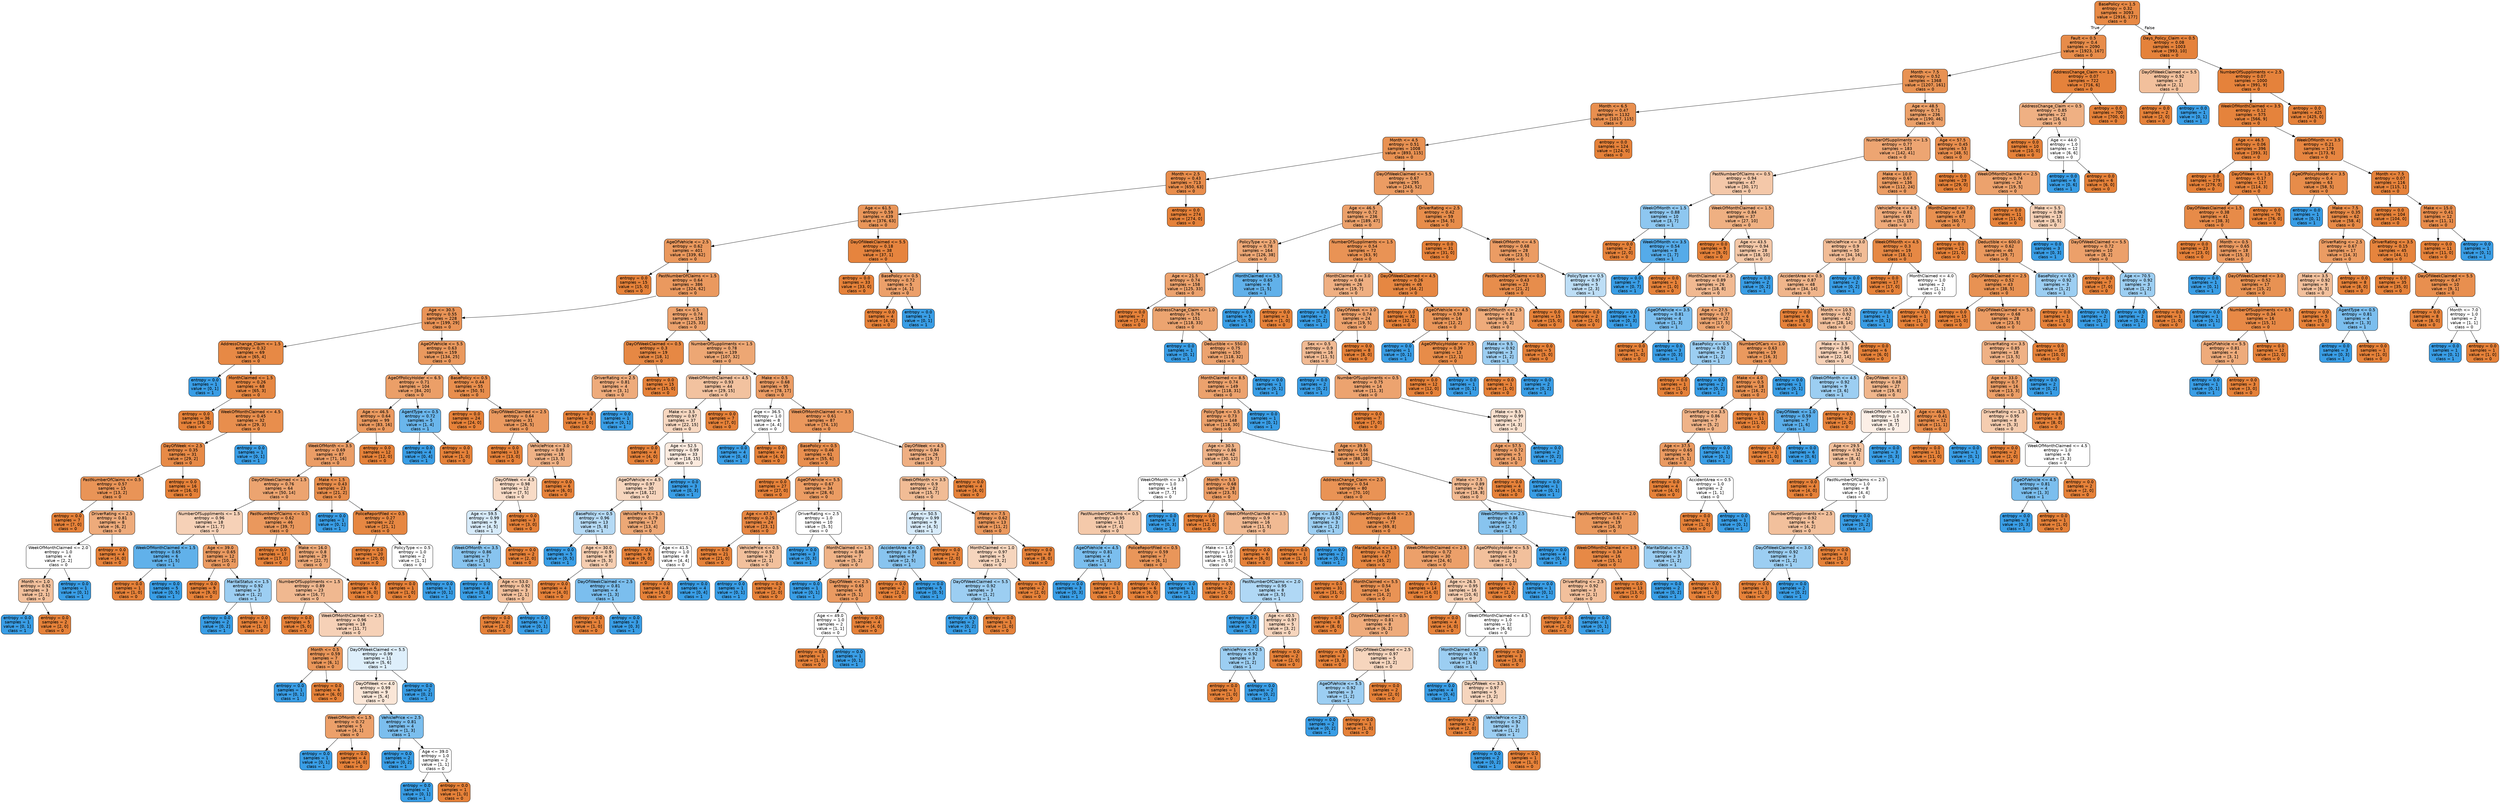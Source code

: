 digraph Tree {
node [shape=box, style="filled, rounded", color="black", fontname=helvetica] ;
edge [fontname=helvetica] ;
0 [label="BasePolicy <= 1.5\nentropy = 0.32\nsamples = 3093\nvalue = [2916, 177]\nclass = 0", fillcolor="#e78945"] ;
1 [label="Fault <= 0.5\nentropy = 0.4\nsamples = 2090\nvalue = [1923, 167]\nclass = 0", fillcolor="#e78c4a"] ;
0 -> 1 [labeldistance=2.5, labelangle=45, headlabel="True"] ;
2 [label="Month <= 7.5\nentropy = 0.52\nsamples = 1368\nvalue = [1207, 161]\nclass = 0", fillcolor="#e89253"] ;
1 -> 2 ;
3 [label="Month <= 6.5\nentropy = 0.47\nsamples = 1132\nvalue = [1017, 115]\nclass = 0", fillcolor="#e88f4f"] ;
2 -> 3 ;
4 [label="Month <= 4.5\nentropy = 0.51\nsamples = 1008\nvalue = [893, 115]\nclass = 0", fillcolor="#e89152"] ;
3 -> 4 ;
5 [label="Month <= 2.5\nentropy = 0.43\nsamples = 713\nvalue = [650, 63]\nclass = 0", fillcolor="#e88d4c"] ;
4 -> 5 ;
6 [label="Age <= 61.5\nentropy = 0.59\nsamples = 439\nvalue = [376, 63]\nclass = 0", fillcolor="#e9965a"] ;
5 -> 6 ;
7 [label="AgeOfVehicle <= 2.5\nentropy = 0.62\nsamples = 401\nvalue = [339, 62]\nclass = 0", fillcolor="#ea985d"] ;
6 -> 7 ;
8 [label="entropy = 0.0\nsamples = 15\nvalue = [15, 0]\nclass = 0", fillcolor="#e58139"] ;
7 -> 8 ;
9 [label="PastNumberOfClaims <= 1.5\nentropy = 0.64\nsamples = 386\nvalue = [324, 62]\nclass = 0", fillcolor="#ea995f"] ;
7 -> 9 ;
10 [label="Age <= 30.5\nentropy = 0.55\nsamples = 228\nvalue = [199, 29]\nclass = 0", fillcolor="#e99356"] ;
9 -> 10 ;
11 [label="AddressChange_Claim <= 1.5\nentropy = 0.32\nsamples = 69\nvalue = [65, 4]\nclass = 0", fillcolor="#e78945"] ;
10 -> 11 ;
12 [label="entropy = 0.0\nsamples = 1\nvalue = [0, 1]\nclass = 1", fillcolor="#399de5"] ;
11 -> 12 ;
13 [label="MonthClaimed <= 1.5\nentropy = 0.26\nsamples = 68\nvalue = [65, 3]\nclass = 0", fillcolor="#e68742"] ;
11 -> 13 ;
14 [label="entropy = 0.0\nsamples = 36\nvalue = [36, 0]\nclass = 0", fillcolor="#e58139"] ;
13 -> 14 ;
15 [label="WeekOfMonthClaimed <= 4.5\nentropy = 0.45\nsamples = 32\nvalue = [29, 3]\nclass = 0", fillcolor="#e88e4d"] ;
13 -> 15 ;
16 [label="DayOfWeek <= 2.5\nentropy = 0.35\nsamples = 31\nvalue = [29, 2]\nclass = 0", fillcolor="#e78a47"] ;
15 -> 16 ;
17 [label="PastNumberOfClaims <= 0.5\nentropy = 0.57\nsamples = 15\nvalue = [13, 2]\nclass = 0", fillcolor="#e99457"] ;
16 -> 17 ;
18 [label="entropy = 0.0\nsamples = 7\nvalue = [7, 0]\nclass = 0", fillcolor="#e58139"] ;
17 -> 18 ;
19 [label="DriverRating <= 2.5\nentropy = 0.81\nsamples = 8\nvalue = [6, 2]\nclass = 0", fillcolor="#eeab7b"] ;
17 -> 19 ;
20 [label="WeekOfMonthClaimed <= 2.0\nentropy = 1.0\nsamples = 4\nvalue = [2, 2]\nclass = 0", fillcolor="#ffffff"] ;
19 -> 20 ;
21 [label="Month <= 1.0\nentropy = 0.92\nsamples = 3\nvalue = [2, 1]\nclass = 0", fillcolor="#f2c09c"] ;
20 -> 21 ;
22 [label="entropy = 0.0\nsamples = 1\nvalue = [0, 1]\nclass = 1", fillcolor="#399de5"] ;
21 -> 22 ;
23 [label="entropy = 0.0\nsamples = 2\nvalue = [2, 0]\nclass = 0", fillcolor="#e58139"] ;
21 -> 23 ;
24 [label="entropy = 0.0\nsamples = 1\nvalue = [0, 1]\nclass = 1", fillcolor="#399de5"] ;
20 -> 24 ;
25 [label="entropy = 0.0\nsamples = 4\nvalue = [4, 0]\nclass = 0", fillcolor="#e58139"] ;
19 -> 25 ;
26 [label="entropy = 0.0\nsamples = 16\nvalue = [16, 0]\nclass = 0", fillcolor="#e58139"] ;
16 -> 26 ;
27 [label="entropy = 0.0\nsamples = 1\nvalue = [0, 1]\nclass = 1", fillcolor="#399de5"] ;
15 -> 27 ;
28 [label="AgeOfVehicle <= 5.5\nentropy = 0.63\nsamples = 159\nvalue = [134, 25]\nclass = 0", fillcolor="#ea995e"] ;
10 -> 28 ;
29 [label="AgeOfPolicyHolder <= 6.5\nentropy = 0.71\nsamples = 104\nvalue = [84, 20]\nclass = 0", fillcolor="#eb9f68"] ;
28 -> 29 ;
30 [label="Age <= 46.5\nentropy = 0.64\nsamples = 99\nvalue = [83, 16]\nclass = 0", fillcolor="#ea995f"] ;
29 -> 30 ;
31 [label="WeekOfMonth <= 3.5\nentropy = 0.69\nsamples = 87\nvalue = [71, 16]\nclass = 0", fillcolor="#eb9d66"] ;
30 -> 31 ;
32 [label="DayOfWeekClaimed <= 1.5\nentropy = 0.76\nsamples = 64\nvalue = [50, 14]\nclass = 0", fillcolor="#eca470"] ;
31 -> 32 ;
33 [label="NumberOfSuppliments <= 1.5\nentropy = 0.96\nsamples = 18\nvalue = [11, 7]\nclass = 0", fillcolor="#f6d1b7"] ;
32 -> 33 ;
34 [label="WeekOfMonthClaimed <= 1.5\nentropy = 0.65\nsamples = 6\nvalue = [1, 5]\nclass = 1", fillcolor="#61b1ea"] ;
33 -> 34 ;
35 [label="entropy = 0.0\nsamples = 1\nvalue = [1, 0]\nclass = 0", fillcolor="#e58139"] ;
34 -> 35 ;
36 [label="entropy = 0.0\nsamples = 5\nvalue = [0, 5]\nclass = 1", fillcolor="#399de5"] ;
34 -> 36 ;
37 [label="Age <= 39.0\nentropy = 0.65\nsamples = 12\nvalue = [10, 2]\nclass = 0", fillcolor="#ea9a61"] ;
33 -> 37 ;
38 [label="entropy = 0.0\nsamples = 9\nvalue = [9, 0]\nclass = 0", fillcolor="#e58139"] ;
37 -> 38 ;
39 [label="MaritalStatus <= 1.5\nentropy = 0.92\nsamples = 3\nvalue = [1, 2]\nclass = 1", fillcolor="#9ccef2"] ;
37 -> 39 ;
40 [label="entropy = 0.0\nsamples = 2\nvalue = [0, 2]\nclass = 1", fillcolor="#399de5"] ;
39 -> 40 ;
41 [label="entropy = 0.0\nsamples = 1\nvalue = [1, 0]\nclass = 0", fillcolor="#e58139"] ;
39 -> 41 ;
42 [label="PastNumberOfClaims <= 0.5\nentropy = 0.62\nsamples = 46\nvalue = [39, 7]\nclass = 0", fillcolor="#ea985d"] ;
32 -> 42 ;
43 [label="entropy = 0.0\nsamples = 17\nvalue = [17, 0]\nclass = 0", fillcolor="#e58139"] ;
42 -> 43 ;
44 [label="Make <= 16.0\nentropy = 0.8\nsamples = 29\nvalue = [22, 7]\nclass = 0", fillcolor="#eda978"] ;
42 -> 44 ;
45 [label="NumberOfSuppliments <= 1.5\nentropy = 0.89\nsamples = 23\nvalue = [16, 7]\nclass = 0", fillcolor="#f0b890"] ;
44 -> 45 ;
46 [label="entropy = 0.0\nsamples = 5\nvalue = [5, 0]\nclass = 0", fillcolor="#e58139"] ;
45 -> 46 ;
47 [label="WeekOfMonthClaimed <= 2.5\nentropy = 0.96\nsamples = 18\nvalue = [11, 7]\nclass = 0", fillcolor="#f6d1b7"] ;
45 -> 47 ;
48 [label="Month <= 0.5\nentropy = 0.59\nsamples = 7\nvalue = [6, 1]\nclass = 0", fillcolor="#e9965a"] ;
47 -> 48 ;
49 [label="entropy = 0.0\nsamples = 1\nvalue = [0, 1]\nclass = 1", fillcolor="#399de5"] ;
48 -> 49 ;
50 [label="entropy = 0.0\nsamples = 6\nvalue = [6, 0]\nclass = 0", fillcolor="#e58139"] ;
48 -> 50 ;
51 [label="DayOfWeekClaimed <= 5.5\nentropy = 0.99\nsamples = 11\nvalue = [5, 6]\nclass = 1", fillcolor="#deeffb"] ;
47 -> 51 ;
52 [label="DayOfWeek <= 4.0\nentropy = 0.99\nsamples = 9\nvalue = [5, 4]\nclass = 0", fillcolor="#fae6d7"] ;
51 -> 52 ;
53 [label="WeekOfMonth <= 1.5\nentropy = 0.72\nsamples = 5\nvalue = [4, 1]\nclass = 0", fillcolor="#eca06a"] ;
52 -> 53 ;
54 [label="entropy = 0.0\nsamples = 1\nvalue = [0, 1]\nclass = 1", fillcolor="#399de5"] ;
53 -> 54 ;
55 [label="entropy = 0.0\nsamples = 4\nvalue = [4, 0]\nclass = 0", fillcolor="#e58139"] ;
53 -> 55 ;
56 [label="VehiclePrice <= 2.5\nentropy = 0.81\nsamples = 4\nvalue = [1, 3]\nclass = 1", fillcolor="#7bbeee"] ;
52 -> 56 ;
57 [label="entropy = 0.0\nsamples = 2\nvalue = [0, 2]\nclass = 1", fillcolor="#399de5"] ;
56 -> 57 ;
58 [label="Age <= 39.0\nentropy = 1.0\nsamples = 2\nvalue = [1, 1]\nclass = 0", fillcolor="#ffffff"] ;
56 -> 58 ;
59 [label="entropy = 0.0\nsamples = 1\nvalue = [0, 1]\nclass = 1", fillcolor="#399de5"] ;
58 -> 59 ;
60 [label="entropy = 0.0\nsamples = 1\nvalue = [1, 0]\nclass = 0", fillcolor="#e58139"] ;
58 -> 60 ;
61 [label="entropy = 0.0\nsamples = 2\nvalue = [0, 2]\nclass = 1", fillcolor="#399de5"] ;
51 -> 61 ;
62 [label="entropy = 0.0\nsamples = 6\nvalue = [6, 0]\nclass = 0", fillcolor="#e58139"] ;
44 -> 62 ;
63 [label="Make <= 1.5\nentropy = 0.43\nsamples = 23\nvalue = [21, 2]\nclass = 0", fillcolor="#e78d4c"] ;
31 -> 63 ;
64 [label="entropy = 0.0\nsamples = 1\nvalue = [0, 1]\nclass = 1", fillcolor="#399de5"] ;
63 -> 64 ;
65 [label="PoliceReportFiled <= 0.5\nentropy = 0.27\nsamples = 22\nvalue = [21, 1]\nclass = 0", fillcolor="#e68742"] ;
63 -> 65 ;
66 [label="entropy = 0.0\nsamples = 20\nvalue = [20, 0]\nclass = 0", fillcolor="#e58139"] ;
65 -> 66 ;
67 [label="PolicyType <= 0.5\nentropy = 1.0\nsamples = 2\nvalue = [1, 1]\nclass = 0", fillcolor="#ffffff"] ;
65 -> 67 ;
68 [label="entropy = 0.0\nsamples = 1\nvalue = [1, 0]\nclass = 0", fillcolor="#e58139"] ;
67 -> 68 ;
69 [label="entropy = 0.0\nsamples = 1\nvalue = [0, 1]\nclass = 1", fillcolor="#399de5"] ;
67 -> 69 ;
70 [label="entropy = 0.0\nsamples = 12\nvalue = [12, 0]\nclass = 0", fillcolor="#e58139"] ;
30 -> 70 ;
71 [label="AgentType <= 0.5\nentropy = 0.72\nsamples = 5\nvalue = [1, 4]\nclass = 1", fillcolor="#6ab6ec"] ;
29 -> 71 ;
72 [label="entropy = 0.0\nsamples = 4\nvalue = [0, 4]\nclass = 1", fillcolor="#399de5"] ;
71 -> 72 ;
73 [label="entropy = 0.0\nsamples = 1\nvalue = [1, 0]\nclass = 0", fillcolor="#e58139"] ;
71 -> 73 ;
74 [label="BasePolicy <= 0.5\nentropy = 0.44\nsamples = 55\nvalue = [50, 5]\nclass = 0", fillcolor="#e88e4d"] ;
28 -> 74 ;
75 [label="entropy = 0.0\nsamples = 24\nvalue = [24, 0]\nclass = 0", fillcolor="#e58139"] ;
74 -> 75 ;
76 [label="DayOfWeekClaimed <= 2.5\nentropy = 0.64\nsamples = 31\nvalue = [26, 5]\nclass = 0", fillcolor="#ea995f"] ;
74 -> 76 ;
77 [label="entropy = 0.0\nsamples = 13\nvalue = [13, 0]\nclass = 0", fillcolor="#e58139"] ;
76 -> 77 ;
78 [label="VehiclePrice <= 3.0\nentropy = 0.85\nsamples = 18\nvalue = [13, 5]\nclass = 0", fillcolor="#efb185"] ;
76 -> 78 ;
79 [label="DayOfWeek <= 4.5\nentropy = 0.98\nsamples = 12\nvalue = [7, 5]\nclass = 0", fillcolor="#f8dbc6"] ;
78 -> 79 ;
80 [label="Age <= 59.5\nentropy = 0.99\nsamples = 9\nvalue = [4, 5]\nclass = 1", fillcolor="#d7ebfa"] ;
79 -> 80 ;
81 [label="WeekOfMonth <= 3.5\nentropy = 0.86\nsamples = 7\nvalue = [2, 5]\nclass = 1", fillcolor="#88c4ef"] ;
80 -> 81 ;
82 [label="entropy = 0.0\nsamples = 4\nvalue = [0, 4]\nclass = 1", fillcolor="#399de5"] ;
81 -> 82 ;
83 [label="Age <= 53.0\nentropy = 0.92\nsamples = 3\nvalue = [2, 1]\nclass = 0", fillcolor="#f2c09c"] ;
81 -> 83 ;
84 [label="entropy = 0.0\nsamples = 2\nvalue = [2, 0]\nclass = 0", fillcolor="#e58139"] ;
83 -> 84 ;
85 [label="entropy = 0.0\nsamples = 1\nvalue = [0, 1]\nclass = 1", fillcolor="#399de5"] ;
83 -> 85 ;
86 [label="entropy = 0.0\nsamples = 2\nvalue = [2, 0]\nclass = 0", fillcolor="#e58139"] ;
80 -> 86 ;
87 [label="entropy = 0.0\nsamples = 3\nvalue = [3, 0]\nclass = 0", fillcolor="#e58139"] ;
79 -> 87 ;
88 [label="entropy = 0.0\nsamples = 6\nvalue = [6, 0]\nclass = 0", fillcolor="#e58139"] ;
78 -> 88 ;
89 [label="Sex <= 0.5\nentropy = 0.74\nsamples = 158\nvalue = [125, 33]\nclass = 0", fillcolor="#eca26d"] ;
9 -> 89 ;
90 [label="DayOfWeekClaimed <= 0.5\nentropy = 0.3\nsamples = 19\nvalue = [18, 1]\nclass = 0", fillcolor="#e68844"] ;
89 -> 90 ;
91 [label="DriverRating <= 2.5\nentropy = 0.81\nsamples = 4\nvalue = [3, 1]\nclass = 0", fillcolor="#eeab7b"] ;
90 -> 91 ;
92 [label="entropy = 0.0\nsamples = 3\nvalue = [3, 0]\nclass = 0", fillcolor="#e58139"] ;
91 -> 92 ;
93 [label="entropy = 0.0\nsamples = 1\nvalue = [0, 1]\nclass = 1", fillcolor="#399de5"] ;
91 -> 93 ;
94 [label="entropy = 0.0\nsamples = 15\nvalue = [15, 0]\nclass = 0", fillcolor="#e58139"] ;
90 -> 94 ;
95 [label="NumberOfSuppliments <= 1.5\nentropy = 0.78\nsamples = 139\nvalue = [107, 32]\nclass = 0", fillcolor="#eda774"] ;
89 -> 95 ;
96 [label="WeekOfMonthClaimed <= 4.5\nentropy = 0.93\nsamples = 44\nvalue = [29, 15]\nclass = 0", fillcolor="#f2c29f"] ;
95 -> 96 ;
97 [label="Make <= 3.5\nentropy = 0.97\nsamples = 37\nvalue = [22, 15]\nclass = 0", fillcolor="#f7d7c0"] ;
96 -> 97 ;
98 [label="entropy = 0.0\nsamples = 4\nvalue = [4, 0]\nclass = 0", fillcolor="#e58139"] ;
97 -> 98 ;
99 [label="Age <= 52.5\nentropy = 0.99\nsamples = 33\nvalue = [18, 15]\nclass = 0", fillcolor="#fbeade"] ;
97 -> 99 ;
100 [label="AgeOfVehicle <= 4.5\nentropy = 0.97\nsamples = 30\nvalue = [18, 12]\nclass = 0", fillcolor="#f6d5bd"] ;
99 -> 100 ;
101 [label="BasePolicy <= 0.5\nentropy = 0.96\nsamples = 13\nvalue = [5, 8]\nclass = 1", fillcolor="#b5daf5"] ;
100 -> 101 ;
102 [label="entropy = 0.0\nsamples = 5\nvalue = [0, 5]\nclass = 1", fillcolor="#399de5"] ;
101 -> 102 ;
103 [label="Age <= 30.0\nentropy = 0.95\nsamples = 8\nvalue = [5, 3]\nclass = 0", fillcolor="#f5cdb0"] ;
101 -> 103 ;
104 [label="entropy = 0.0\nsamples = 4\nvalue = [4, 0]\nclass = 0", fillcolor="#e58139"] ;
103 -> 104 ;
105 [label="DayOfWeekClaimed <= 2.5\nentropy = 0.81\nsamples = 4\nvalue = [1, 3]\nclass = 1", fillcolor="#7bbeee"] ;
103 -> 105 ;
106 [label="entropy = 0.0\nsamples = 1\nvalue = [1, 0]\nclass = 0", fillcolor="#e58139"] ;
105 -> 106 ;
107 [label="entropy = 0.0\nsamples = 3\nvalue = [0, 3]\nclass = 1", fillcolor="#399de5"] ;
105 -> 107 ;
108 [label="VehiclePrice <= 1.5\nentropy = 0.79\nsamples = 17\nvalue = [13, 4]\nclass = 0", fillcolor="#eda876"] ;
100 -> 108 ;
109 [label="entropy = 0.0\nsamples = 9\nvalue = [9, 0]\nclass = 0", fillcolor="#e58139"] ;
108 -> 109 ;
110 [label="Age <= 41.5\nentropy = 1.0\nsamples = 8\nvalue = [4, 4]\nclass = 0", fillcolor="#ffffff"] ;
108 -> 110 ;
111 [label="entropy = 0.0\nsamples = 4\nvalue = [4, 0]\nclass = 0", fillcolor="#e58139"] ;
110 -> 111 ;
112 [label="entropy = 0.0\nsamples = 4\nvalue = [0, 4]\nclass = 1", fillcolor="#399de5"] ;
110 -> 112 ;
113 [label="entropy = 0.0\nsamples = 3\nvalue = [0, 3]\nclass = 1", fillcolor="#399de5"] ;
99 -> 113 ;
114 [label="entropy = 0.0\nsamples = 7\nvalue = [7, 0]\nclass = 0", fillcolor="#e58139"] ;
96 -> 114 ;
115 [label="Make <= 0.5\nentropy = 0.68\nsamples = 95\nvalue = [78, 17]\nclass = 0", fillcolor="#eb9c64"] ;
95 -> 115 ;
116 [label="Age <= 36.5\nentropy = 1.0\nsamples = 8\nvalue = [4, 4]\nclass = 0", fillcolor="#ffffff"] ;
115 -> 116 ;
117 [label="entropy = 0.0\nsamples = 4\nvalue = [0, 4]\nclass = 1", fillcolor="#399de5"] ;
116 -> 117 ;
118 [label="entropy = 0.0\nsamples = 4\nvalue = [4, 0]\nclass = 0", fillcolor="#e58139"] ;
116 -> 118 ;
119 [label="WeekOfMonthClaimed <= 3.5\nentropy = 0.61\nsamples = 87\nvalue = [74, 13]\nclass = 0", fillcolor="#ea975c"] ;
115 -> 119 ;
120 [label="BasePolicy <= 0.5\nentropy = 0.46\nsamples = 61\nvalue = [55, 6]\nclass = 0", fillcolor="#e88f4f"] ;
119 -> 120 ;
121 [label="entropy = 0.0\nsamples = 27\nvalue = [27, 0]\nclass = 0", fillcolor="#e58139"] ;
120 -> 121 ;
122 [label="AgeOfVehicle <= 5.5\nentropy = 0.67\nsamples = 34\nvalue = [28, 6]\nclass = 0", fillcolor="#eb9c63"] ;
120 -> 122 ;
123 [label="Age <= 47.5\nentropy = 0.25\nsamples = 24\nvalue = [23, 1]\nclass = 0", fillcolor="#e68642"] ;
122 -> 123 ;
124 [label="entropy = 0.0\nsamples = 21\nvalue = [21, 0]\nclass = 0", fillcolor="#e58139"] ;
123 -> 124 ;
125 [label="VehiclePrice <= 0.5\nentropy = 0.92\nsamples = 3\nvalue = [2, 1]\nclass = 0", fillcolor="#f2c09c"] ;
123 -> 125 ;
126 [label="entropy = 0.0\nsamples = 1\nvalue = [0, 1]\nclass = 1", fillcolor="#399de5"] ;
125 -> 126 ;
127 [label="entropy = 0.0\nsamples = 2\nvalue = [2, 0]\nclass = 0", fillcolor="#e58139"] ;
125 -> 127 ;
128 [label="DriverRating <= 2.5\nentropy = 1.0\nsamples = 10\nvalue = [5, 5]\nclass = 0", fillcolor="#ffffff"] ;
122 -> 128 ;
129 [label="entropy = 0.0\nsamples = 3\nvalue = [0, 3]\nclass = 1", fillcolor="#399de5"] ;
128 -> 129 ;
130 [label="MonthClaimed <= 1.5\nentropy = 0.86\nsamples = 7\nvalue = [5, 2]\nclass = 0", fillcolor="#efb388"] ;
128 -> 130 ;
131 [label="entropy = 0.0\nsamples = 1\nvalue = [0, 1]\nclass = 1", fillcolor="#399de5"] ;
130 -> 131 ;
132 [label="DayOfWeek <= 2.5\nentropy = 0.65\nsamples = 6\nvalue = [5, 1]\nclass = 0", fillcolor="#ea9a61"] ;
130 -> 132 ;
133 [label="Age <= 49.0\nentropy = 1.0\nsamples = 2\nvalue = [1, 1]\nclass = 0", fillcolor="#ffffff"] ;
132 -> 133 ;
134 [label="entropy = 0.0\nsamples = 1\nvalue = [1, 0]\nclass = 0", fillcolor="#e58139"] ;
133 -> 134 ;
135 [label="entropy = 0.0\nsamples = 1\nvalue = [0, 1]\nclass = 1", fillcolor="#399de5"] ;
133 -> 135 ;
136 [label="entropy = 0.0\nsamples = 4\nvalue = [4, 0]\nclass = 0", fillcolor="#e58139"] ;
132 -> 136 ;
137 [label="DayOfWeek <= 4.5\nentropy = 0.84\nsamples = 26\nvalue = [19, 7]\nclass = 0", fillcolor="#efaf82"] ;
119 -> 137 ;
138 [label="WeekOfMonth <= 3.5\nentropy = 0.9\nsamples = 22\nvalue = [15, 7]\nclass = 0", fillcolor="#f1bc95"] ;
137 -> 138 ;
139 [label="Age <= 50.5\nentropy = 0.99\nsamples = 9\nvalue = [4, 5]\nclass = 1", fillcolor="#d7ebfa"] ;
138 -> 139 ;
140 [label="AccidentArea <= 0.5\nentropy = 0.86\nsamples = 7\nvalue = [2, 5]\nclass = 1", fillcolor="#88c4ef"] ;
139 -> 140 ;
141 [label="entropy = 0.0\nsamples = 2\nvalue = [2, 0]\nclass = 0", fillcolor="#e58139"] ;
140 -> 141 ;
142 [label="entropy = 0.0\nsamples = 5\nvalue = [0, 5]\nclass = 1", fillcolor="#399de5"] ;
140 -> 142 ;
143 [label="entropy = 0.0\nsamples = 2\nvalue = [2, 0]\nclass = 0", fillcolor="#e58139"] ;
139 -> 143 ;
144 [label="Make <= 7.5\nentropy = 0.62\nsamples = 13\nvalue = [11, 2]\nclass = 0", fillcolor="#ea985d"] ;
138 -> 144 ;
145 [label="MonthClaimed <= 1.0\nentropy = 0.97\nsamples = 5\nvalue = [3, 2]\nclass = 0", fillcolor="#f6d5bd"] ;
144 -> 145 ;
146 [label="DayOfWeekClaimed <= 5.5\nentropy = 0.92\nsamples = 3\nvalue = [1, 2]\nclass = 1", fillcolor="#9ccef2"] ;
145 -> 146 ;
147 [label="entropy = 0.0\nsamples = 2\nvalue = [0, 2]\nclass = 1", fillcolor="#399de5"] ;
146 -> 147 ;
148 [label="entropy = 0.0\nsamples = 1\nvalue = [1, 0]\nclass = 0", fillcolor="#e58139"] ;
146 -> 148 ;
149 [label="entropy = 0.0\nsamples = 2\nvalue = [2, 0]\nclass = 0", fillcolor="#e58139"] ;
145 -> 149 ;
150 [label="entropy = 0.0\nsamples = 8\nvalue = [8, 0]\nclass = 0", fillcolor="#e58139"] ;
144 -> 150 ;
151 [label="entropy = 0.0\nsamples = 4\nvalue = [4, 0]\nclass = 0", fillcolor="#e58139"] ;
137 -> 151 ;
152 [label="DayOfWeekClaimed <= 5.5\nentropy = 0.18\nsamples = 38\nvalue = [37, 1]\nclass = 0", fillcolor="#e6843e"] ;
6 -> 152 ;
153 [label="entropy = 0.0\nsamples = 33\nvalue = [33, 0]\nclass = 0", fillcolor="#e58139"] ;
152 -> 153 ;
154 [label="BasePolicy <= 0.5\nentropy = 0.72\nsamples = 5\nvalue = [4, 1]\nclass = 0", fillcolor="#eca06a"] ;
152 -> 154 ;
155 [label="entropy = 0.0\nsamples = 4\nvalue = [4, 0]\nclass = 0", fillcolor="#e58139"] ;
154 -> 155 ;
156 [label="entropy = 0.0\nsamples = 1\nvalue = [0, 1]\nclass = 1", fillcolor="#399de5"] ;
154 -> 156 ;
157 [label="entropy = 0.0\nsamples = 274\nvalue = [274, 0]\nclass = 0", fillcolor="#e58139"] ;
5 -> 157 ;
158 [label="DayOfWeekClaimed <= 5.5\nentropy = 0.67\nsamples = 295\nvalue = [243, 52]\nclass = 0", fillcolor="#eb9c63"] ;
4 -> 158 ;
159 [label="Age <= 46.5\nentropy = 0.72\nsamples = 236\nvalue = [189, 47]\nclass = 0", fillcolor="#eba06a"] ;
158 -> 159 ;
160 [label="PolicyType <= 2.5\nentropy = 0.78\nsamples = 164\nvalue = [126, 38]\nclass = 0", fillcolor="#eda775"] ;
159 -> 160 ;
161 [label="Age <= 21.5\nentropy = 0.74\nsamples = 158\nvalue = [125, 33]\nclass = 0", fillcolor="#eca26d"] ;
160 -> 161 ;
162 [label="entropy = 0.0\nsamples = 7\nvalue = [7, 0]\nclass = 0", fillcolor="#e58139"] ;
161 -> 162 ;
163 [label="AddressChange_Claim <= 1.0\nentropy = 0.76\nsamples = 151\nvalue = [118, 33]\nclass = 0", fillcolor="#eca470"] ;
161 -> 163 ;
164 [label="entropy = 0.0\nsamples = 1\nvalue = [0, 1]\nclass = 1", fillcolor="#399de5"] ;
163 -> 164 ;
165 [label="Deductible <= 550.0\nentropy = 0.75\nsamples = 150\nvalue = [118, 32]\nclass = 0", fillcolor="#eca36f"] ;
163 -> 165 ;
166 [label="MonthClaimed <= 8.5\nentropy = 0.74\nsamples = 149\nvalue = [118, 31]\nclass = 0", fillcolor="#eca26d"] ;
165 -> 166 ;
167 [label="PolicyType <= 0.5\nentropy = 0.73\nsamples = 148\nvalue = [118, 30]\nclass = 0", fillcolor="#eca16b"] ;
166 -> 167 ;
168 [label="Age <= 30.5\nentropy = 0.86\nsamples = 42\nvalue = [30, 12]\nclass = 0", fillcolor="#efb388"] ;
167 -> 168 ;
169 [label="WeekOfMonth <= 3.5\nentropy = 1.0\nsamples = 14\nvalue = [7, 7]\nclass = 0", fillcolor="#ffffff"] ;
168 -> 169 ;
170 [label="PastNumberOfClaims <= 0.5\nentropy = 0.95\nsamples = 11\nvalue = [7, 4]\nclass = 0", fillcolor="#f4c9aa"] ;
169 -> 170 ;
171 [label="AgeOfVehicle <= 4.5\nentropy = 0.81\nsamples = 4\nvalue = [1, 3]\nclass = 1", fillcolor="#7bbeee"] ;
170 -> 171 ;
172 [label="entropy = 0.0\nsamples = 3\nvalue = [0, 3]\nclass = 1", fillcolor="#399de5"] ;
171 -> 172 ;
173 [label="entropy = 0.0\nsamples = 1\nvalue = [1, 0]\nclass = 0", fillcolor="#e58139"] ;
171 -> 173 ;
174 [label="PoliceReportFiled <= 0.5\nentropy = 0.59\nsamples = 7\nvalue = [6, 1]\nclass = 0", fillcolor="#e9965a"] ;
170 -> 174 ;
175 [label="entropy = 0.0\nsamples = 6\nvalue = [6, 0]\nclass = 0", fillcolor="#e58139"] ;
174 -> 175 ;
176 [label="entropy = 0.0\nsamples = 1\nvalue = [0, 1]\nclass = 1", fillcolor="#399de5"] ;
174 -> 176 ;
177 [label="entropy = 0.0\nsamples = 3\nvalue = [0, 3]\nclass = 1", fillcolor="#399de5"] ;
169 -> 177 ;
178 [label="Month <= 5.5\nentropy = 0.68\nsamples = 28\nvalue = [23, 5]\nclass = 0", fillcolor="#eb9c64"] ;
168 -> 178 ;
179 [label="entropy = 0.0\nsamples = 12\nvalue = [12, 0]\nclass = 0", fillcolor="#e58139"] ;
178 -> 179 ;
180 [label="WeekOfMonthClaimed <= 3.5\nentropy = 0.9\nsamples = 16\nvalue = [11, 5]\nclass = 0", fillcolor="#f1ba93"] ;
178 -> 180 ;
181 [label="Make <= 1.0\nentropy = 1.0\nsamples = 10\nvalue = [5, 5]\nclass = 0", fillcolor="#ffffff"] ;
180 -> 181 ;
182 [label="entropy = 0.0\nsamples = 2\nvalue = [2, 0]\nclass = 0", fillcolor="#e58139"] ;
181 -> 182 ;
183 [label="PastNumberOfClaims <= 2.0\nentropy = 0.95\nsamples = 8\nvalue = [3, 5]\nclass = 1", fillcolor="#b0d8f5"] ;
181 -> 183 ;
184 [label="entropy = 0.0\nsamples = 3\nvalue = [0, 3]\nclass = 1", fillcolor="#399de5"] ;
183 -> 184 ;
185 [label="Age <= 40.5\nentropy = 0.97\nsamples = 5\nvalue = [3, 2]\nclass = 0", fillcolor="#f6d5bd"] ;
183 -> 185 ;
186 [label="VehiclePrice <= 0.5\nentropy = 0.92\nsamples = 3\nvalue = [1, 2]\nclass = 1", fillcolor="#9ccef2"] ;
185 -> 186 ;
187 [label="entropy = 0.0\nsamples = 1\nvalue = [1, 0]\nclass = 0", fillcolor="#e58139"] ;
186 -> 187 ;
188 [label="entropy = 0.0\nsamples = 2\nvalue = [0, 2]\nclass = 1", fillcolor="#399de5"] ;
186 -> 188 ;
189 [label="entropy = 0.0\nsamples = 2\nvalue = [2, 0]\nclass = 0", fillcolor="#e58139"] ;
185 -> 189 ;
190 [label="entropy = 0.0\nsamples = 6\nvalue = [6, 0]\nclass = 0", fillcolor="#e58139"] ;
180 -> 190 ;
191 [label="Age <= 39.5\nentropy = 0.66\nsamples = 106\nvalue = [88, 18]\nclass = 0", fillcolor="#ea9b61"] ;
167 -> 191 ;
192 [label="AddressChange_Claim <= 2.5\nentropy = 0.54\nsamples = 80\nvalue = [70, 10]\nclass = 0", fillcolor="#e99355"] ;
191 -> 192 ;
193 [label="Age <= 33.0\nentropy = 0.92\nsamples = 3\nvalue = [1, 2]\nclass = 1", fillcolor="#9ccef2"] ;
192 -> 193 ;
194 [label="entropy = 0.0\nsamples = 1\nvalue = [1, 0]\nclass = 0", fillcolor="#e58139"] ;
193 -> 194 ;
195 [label="entropy = 0.0\nsamples = 2\nvalue = [0, 2]\nclass = 1", fillcolor="#399de5"] ;
193 -> 195 ;
196 [label="NumberOfSuppliments <= 2.5\nentropy = 0.48\nsamples = 77\nvalue = [69, 8]\nclass = 0", fillcolor="#e89050"] ;
192 -> 196 ;
197 [label="MaritalStatus <= 1.5\nentropy = 0.25\nsamples = 47\nvalue = [45, 2]\nclass = 0", fillcolor="#e68742"] ;
196 -> 197 ;
198 [label="entropy = 0.0\nsamples = 31\nvalue = [31, 0]\nclass = 0", fillcolor="#e58139"] ;
197 -> 198 ;
199 [label="MonthClaimed <= 5.5\nentropy = 0.54\nsamples = 16\nvalue = [14, 2]\nclass = 0", fillcolor="#e99355"] ;
197 -> 199 ;
200 [label="entropy = 0.0\nsamples = 8\nvalue = [8, 0]\nclass = 0", fillcolor="#e58139"] ;
199 -> 200 ;
201 [label="DayOfWeekClaimed <= 0.5\nentropy = 0.81\nsamples = 8\nvalue = [6, 2]\nclass = 0", fillcolor="#eeab7b"] ;
199 -> 201 ;
202 [label="entropy = 0.0\nsamples = 3\nvalue = [3, 0]\nclass = 0", fillcolor="#e58139"] ;
201 -> 202 ;
203 [label="DayOfWeekClaimed <= 2.5\nentropy = 0.97\nsamples = 5\nvalue = [3, 2]\nclass = 0", fillcolor="#f6d5bd"] ;
201 -> 203 ;
204 [label="AgeOfVehicle <= 5.5\nentropy = 0.92\nsamples = 3\nvalue = [1, 2]\nclass = 1", fillcolor="#9ccef2"] ;
203 -> 204 ;
205 [label="entropy = 0.0\nsamples = 2\nvalue = [0, 2]\nclass = 1", fillcolor="#399de5"] ;
204 -> 205 ;
206 [label="entropy = 0.0\nsamples = 1\nvalue = [1, 0]\nclass = 0", fillcolor="#e58139"] ;
204 -> 206 ;
207 [label="entropy = 0.0\nsamples = 2\nvalue = [2, 0]\nclass = 0", fillcolor="#e58139"] ;
203 -> 207 ;
208 [label="WeekOfMonthClaimed <= 2.5\nentropy = 0.72\nsamples = 30\nvalue = [24, 6]\nclass = 0", fillcolor="#eca06a"] ;
196 -> 208 ;
209 [label="entropy = 0.0\nsamples = 14\nvalue = [14, 0]\nclass = 0", fillcolor="#e58139"] ;
208 -> 209 ;
210 [label="Age <= 26.5\nentropy = 0.95\nsamples = 16\nvalue = [10, 6]\nclass = 0", fillcolor="#f5cdb0"] ;
208 -> 210 ;
211 [label="entropy = 0.0\nsamples = 4\nvalue = [4, 0]\nclass = 0", fillcolor="#e58139"] ;
210 -> 211 ;
212 [label="WeekOfMonthClaimed <= 4.5\nentropy = 1.0\nsamples = 12\nvalue = [6, 6]\nclass = 0", fillcolor="#ffffff"] ;
210 -> 212 ;
213 [label="MonthClaimed <= 5.5\nentropy = 0.92\nsamples = 9\nvalue = [3, 6]\nclass = 1", fillcolor="#9ccef2"] ;
212 -> 213 ;
214 [label="entropy = 0.0\nsamples = 4\nvalue = [0, 4]\nclass = 1", fillcolor="#399de5"] ;
213 -> 214 ;
215 [label="DayOfWeek <= 3.5\nentropy = 0.97\nsamples = 5\nvalue = [3, 2]\nclass = 0", fillcolor="#f6d5bd"] ;
213 -> 215 ;
216 [label="entropy = 0.0\nsamples = 2\nvalue = [2, 0]\nclass = 0", fillcolor="#e58139"] ;
215 -> 216 ;
217 [label="VehiclePrice <= 2.5\nentropy = 0.92\nsamples = 3\nvalue = [1, 2]\nclass = 1", fillcolor="#9ccef2"] ;
215 -> 217 ;
218 [label="entropy = 0.0\nsamples = 2\nvalue = [0, 2]\nclass = 1", fillcolor="#399de5"] ;
217 -> 218 ;
219 [label="entropy = 0.0\nsamples = 1\nvalue = [1, 0]\nclass = 0", fillcolor="#e58139"] ;
217 -> 219 ;
220 [label="entropy = 0.0\nsamples = 3\nvalue = [3, 0]\nclass = 0", fillcolor="#e58139"] ;
212 -> 220 ;
221 [label="Make <= 7.5\nentropy = 0.89\nsamples = 26\nvalue = [18, 8]\nclass = 0", fillcolor="#f1b991"] ;
191 -> 221 ;
222 [label="WeekOfMonth <= 2.5\nentropy = 0.86\nsamples = 7\nvalue = [2, 5]\nclass = 1", fillcolor="#88c4ef"] ;
221 -> 222 ;
223 [label="AgeOfPolicyHolder <= 5.5\nentropy = 0.92\nsamples = 3\nvalue = [2, 1]\nclass = 0", fillcolor="#f2c09c"] ;
222 -> 223 ;
224 [label="entropy = 0.0\nsamples = 2\nvalue = [2, 0]\nclass = 0", fillcolor="#e58139"] ;
223 -> 224 ;
225 [label="entropy = 0.0\nsamples = 1\nvalue = [0, 1]\nclass = 1", fillcolor="#399de5"] ;
223 -> 225 ;
226 [label="entropy = 0.0\nsamples = 4\nvalue = [0, 4]\nclass = 1", fillcolor="#399de5"] ;
222 -> 226 ;
227 [label="PastNumberOfClaims <= 2.0\nentropy = 0.63\nsamples = 19\nvalue = [16, 3]\nclass = 0", fillcolor="#ea995e"] ;
221 -> 227 ;
228 [label="WeekOfMonthClaimed <= 1.5\nentropy = 0.34\nsamples = 16\nvalue = [15, 1]\nclass = 0", fillcolor="#e78946"] ;
227 -> 228 ;
229 [label="DriverRating <= 2.5\nentropy = 0.92\nsamples = 3\nvalue = [2, 1]\nclass = 0", fillcolor="#f2c09c"] ;
228 -> 229 ;
230 [label="entropy = 0.0\nsamples = 2\nvalue = [2, 0]\nclass = 0", fillcolor="#e58139"] ;
229 -> 230 ;
231 [label="entropy = 0.0\nsamples = 1\nvalue = [0, 1]\nclass = 1", fillcolor="#399de5"] ;
229 -> 231 ;
232 [label="entropy = 0.0\nsamples = 13\nvalue = [13, 0]\nclass = 0", fillcolor="#e58139"] ;
228 -> 232 ;
233 [label="MaritalStatus <= 2.5\nentropy = 0.92\nsamples = 3\nvalue = [1, 2]\nclass = 1", fillcolor="#9ccef2"] ;
227 -> 233 ;
234 [label="entropy = 0.0\nsamples = 2\nvalue = [0, 2]\nclass = 1", fillcolor="#399de5"] ;
233 -> 234 ;
235 [label="entropy = 0.0\nsamples = 1\nvalue = [1, 0]\nclass = 0", fillcolor="#e58139"] ;
233 -> 235 ;
236 [label="entropy = 0.0\nsamples = 1\nvalue = [0, 1]\nclass = 1", fillcolor="#399de5"] ;
166 -> 236 ;
237 [label="entropy = 0.0\nsamples = 1\nvalue = [0, 1]\nclass = 1", fillcolor="#399de5"] ;
165 -> 237 ;
238 [label="MonthClaimed <= 5.5\nentropy = 0.65\nsamples = 6\nvalue = [1, 5]\nclass = 1", fillcolor="#61b1ea"] ;
160 -> 238 ;
239 [label="entropy = 0.0\nsamples = 5\nvalue = [0, 5]\nclass = 1", fillcolor="#399de5"] ;
238 -> 239 ;
240 [label="entropy = 0.0\nsamples = 1\nvalue = [1, 0]\nclass = 0", fillcolor="#e58139"] ;
238 -> 240 ;
241 [label="NumberOfSuppliments <= 1.5\nentropy = 0.54\nsamples = 72\nvalue = [63, 9]\nclass = 0", fillcolor="#e99355"] ;
159 -> 241 ;
242 [label="MonthClaimed <= 3.0\nentropy = 0.84\nsamples = 26\nvalue = [19, 7]\nclass = 0", fillcolor="#efaf82"] ;
241 -> 242 ;
243 [label="entropy = 0.0\nsamples = 2\nvalue = [0, 2]\nclass = 1", fillcolor="#399de5"] ;
242 -> 243 ;
244 [label="DayOfWeek <= 3.0\nentropy = 0.74\nsamples = 24\nvalue = [19, 5]\nclass = 0", fillcolor="#eca26d"] ;
242 -> 244 ;
245 [label="Sex <= 0.5\nentropy = 0.9\nsamples = 16\nvalue = [11, 5]\nclass = 0", fillcolor="#f1ba93"] ;
244 -> 245 ;
246 [label="entropy = 0.0\nsamples = 2\nvalue = [0, 2]\nclass = 1", fillcolor="#399de5"] ;
245 -> 246 ;
247 [label="NumberOfSuppliments <= 0.5\nentropy = 0.75\nsamples = 14\nvalue = [11, 3]\nclass = 0", fillcolor="#eca36f"] ;
245 -> 247 ;
248 [label="entropy = 0.0\nsamples = 7\nvalue = [7, 0]\nclass = 0", fillcolor="#e58139"] ;
247 -> 248 ;
249 [label="Make <= 9.5\nentropy = 0.99\nsamples = 7\nvalue = [4, 3]\nclass = 0", fillcolor="#f8e0ce"] ;
247 -> 249 ;
250 [label="Age <= 57.5\nentropy = 0.72\nsamples = 5\nvalue = [4, 1]\nclass = 0", fillcolor="#eca06a"] ;
249 -> 250 ;
251 [label="entropy = 0.0\nsamples = 4\nvalue = [4, 0]\nclass = 0", fillcolor="#e58139"] ;
250 -> 251 ;
252 [label="entropy = 0.0\nsamples = 1\nvalue = [0, 1]\nclass = 1", fillcolor="#399de5"] ;
250 -> 252 ;
253 [label="entropy = 0.0\nsamples = 2\nvalue = [0, 2]\nclass = 1", fillcolor="#399de5"] ;
249 -> 253 ;
254 [label="entropy = 0.0\nsamples = 8\nvalue = [8, 0]\nclass = 0", fillcolor="#e58139"] ;
244 -> 254 ;
255 [label="DayOfWeekClaimed <= 4.5\nentropy = 0.26\nsamples = 46\nvalue = [44, 2]\nclass = 0", fillcolor="#e68742"] ;
241 -> 255 ;
256 [label="entropy = 0.0\nsamples = 32\nvalue = [32, 0]\nclass = 0", fillcolor="#e58139"] ;
255 -> 256 ;
257 [label="AgeOfVehicle <= 4.5\nentropy = 0.59\nsamples = 14\nvalue = [12, 2]\nclass = 0", fillcolor="#e9965a"] ;
255 -> 257 ;
258 [label="entropy = 0.0\nsamples = 1\nvalue = [0, 1]\nclass = 1", fillcolor="#399de5"] ;
257 -> 258 ;
259 [label="AgeOfPolicyHolder <= 7.5\nentropy = 0.39\nsamples = 13\nvalue = [12, 1]\nclass = 0", fillcolor="#e78c49"] ;
257 -> 259 ;
260 [label="entropy = 0.0\nsamples = 12\nvalue = [12, 0]\nclass = 0", fillcolor="#e58139"] ;
259 -> 260 ;
261 [label="entropy = 0.0\nsamples = 1\nvalue = [0, 1]\nclass = 1", fillcolor="#399de5"] ;
259 -> 261 ;
262 [label="DriverRating <= 2.5\nentropy = 0.42\nsamples = 59\nvalue = [54, 5]\nclass = 0", fillcolor="#e78d4b"] ;
158 -> 262 ;
263 [label="entropy = 0.0\nsamples = 31\nvalue = [31, 0]\nclass = 0", fillcolor="#e58139"] ;
262 -> 263 ;
264 [label="WeekOfMonth <= 4.5\nentropy = 0.68\nsamples = 28\nvalue = [23, 5]\nclass = 0", fillcolor="#eb9c64"] ;
262 -> 264 ;
265 [label="PastNumberOfClaims <= 0.5\nentropy = 0.43\nsamples = 23\nvalue = [21, 2]\nclass = 0", fillcolor="#e78d4c"] ;
264 -> 265 ;
266 [label="WeekOfMonth <= 2.5\nentropy = 0.81\nsamples = 8\nvalue = [6, 2]\nclass = 0", fillcolor="#eeab7b"] ;
265 -> 266 ;
267 [label="Make <= 9.5\nentropy = 0.92\nsamples = 3\nvalue = [1, 2]\nclass = 1", fillcolor="#9ccef2"] ;
266 -> 267 ;
268 [label="entropy = 0.0\nsamples = 1\nvalue = [1, 0]\nclass = 0", fillcolor="#e58139"] ;
267 -> 268 ;
269 [label="entropy = 0.0\nsamples = 2\nvalue = [0, 2]\nclass = 1", fillcolor="#399de5"] ;
267 -> 269 ;
270 [label="entropy = 0.0\nsamples = 5\nvalue = [5, 0]\nclass = 0", fillcolor="#e58139"] ;
266 -> 270 ;
271 [label="entropy = 0.0\nsamples = 15\nvalue = [15, 0]\nclass = 0", fillcolor="#e58139"] ;
265 -> 271 ;
272 [label="PolicyType <= 0.5\nentropy = 0.97\nsamples = 5\nvalue = [2, 3]\nclass = 1", fillcolor="#bddef6"] ;
264 -> 272 ;
273 [label="entropy = 0.0\nsamples = 2\nvalue = [2, 0]\nclass = 0", fillcolor="#e58139"] ;
272 -> 273 ;
274 [label="entropy = 0.0\nsamples = 3\nvalue = [0, 3]\nclass = 1", fillcolor="#399de5"] ;
272 -> 274 ;
275 [label="entropy = 0.0\nsamples = 124\nvalue = [124, 0]\nclass = 0", fillcolor="#e58139"] ;
3 -> 275 ;
276 [label="Age <= 48.5\nentropy = 0.71\nsamples = 236\nvalue = [190, 46]\nclass = 0", fillcolor="#eba069"] ;
2 -> 276 ;
277 [label="NumberOfSuppliments <= 1.5\nentropy = 0.77\nsamples = 183\nvalue = [142, 41]\nclass = 0", fillcolor="#eda572"] ;
276 -> 277 ;
278 [label="PastNumberOfClaims <= 0.5\nentropy = 0.94\nsamples = 47\nvalue = [30, 17]\nclass = 0", fillcolor="#f4c8a9"] ;
277 -> 278 ;
279 [label="WeekOfMonth <= 1.5\nentropy = 0.88\nsamples = 10\nvalue = [3, 7]\nclass = 1", fillcolor="#8ec7f0"] ;
278 -> 279 ;
280 [label="entropy = 0.0\nsamples = 2\nvalue = [2, 0]\nclass = 0", fillcolor="#e58139"] ;
279 -> 280 ;
281 [label="WeekOfMonth <= 3.5\nentropy = 0.54\nsamples = 8\nvalue = [1, 7]\nclass = 1", fillcolor="#55abe9"] ;
279 -> 281 ;
282 [label="entropy = 0.0\nsamples = 7\nvalue = [0, 7]\nclass = 1", fillcolor="#399de5"] ;
281 -> 282 ;
283 [label="entropy = 0.0\nsamples = 1\nvalue = [1, 0]\nclass = 0", fillcolor="#e58139"] ;
281 -> 283 ;
284 [label="WeekOfMonthClaimed <= 1.5\nentropy = 0.84\nsamples = 37\nvalue = [27, 10]\nclass = 0", fillcolor="#efb082"] ;
278 -> 284 ;
285 [label="entropy = 0.0\nsamples = 9\nvalue = [9, 0]\nclass = 0", fillcolor="#e58139"] ;
284 -> 285 ;
286 [label="Age <= 43.5\nentropy = 0.94\nsamples = 28\nvalue = [18, 10]\nclass = 0", fillcolor="#f3c7a7"] ;
284 -> 286 ;
287 [label="MonthClaimed <= 2.5\nentropy = 0.89\nsamples = 26\nvalue = [18, 8]\nclass = 0", fillcolor="#f1b991"] ;
286 -> 287 ;
288 [label="AgeOfVehicle <= 3.5\nentropy = 0.81\nsamples = 4\nvalue = [1, 3]\nclass = 1", fillcolor="#7bbeee"] ;
287 -> 288 ;
289 [label="entropy = 0.0\nsamples = 1\nvalue = [1, 0]\nclass = 0", fillcolor="#e58139"] ;
288 -> 289 ;
290 [label="entropy = 0.0\nsamples = 3\nvalue = [0, 3]\nclass = 1", fillcolor="#399de5"] ;
288 -> 290 ;
291 [label="Age <= 27.5\nentropy = 0.77\nsamples = 22\nvalue = [17, 5]\nclass = 0", fillcolor="#eda673"] ;
287 -> 291 ;
292 [label="BasePolicy <= 0.5\nentropy = 0.92\nsamples = 3\nvalue = [1, 2]\nclass = 1", fillcolor="#9ccef2"] ;
291 -> 292 ;
293 [label="entropy = 0.0\nsamples = 1\nvalue = [1, 0]\nclass = 0", fillcolor="#e58139"] ;
292 -> 293 ;
294 [label="entropy = 0.0\nsamples = 2\nvalue = [0, 2]\nclass = 1", fillcolor="#399de5"] ;
292 -> 294 ;
295 [label="NumberOfCars <= 1.0\nentropy = 0.63\nsamples = 19\nvalue = [16, 3]\nclass = 0", fillcolor="#ea995e"] ;
291 -> 295 ;
296 [label="Make <= 4.0\nentropy = 0.5\nsamples = 18\nvalue = [16, 2]\nclass = 0", fillcolor="#e89152"] ;
295 -> 296 ;
297 [label="DriverRating <= 3.5\nentropy = 0.86\nsamples = 7\nvalue = [5, 2]\nclass = 0", fillcolor="#efb388"] ;
296 -> 297 ;
298 [label="Age <= 37.5\nentropy = 0.65\nsamples = 6\nvalue = [5, 1]\nclass = 0", fillcolor="#ea9a61"] ;
297 -> 298 ;
299 [label="entropy = 0.0\nsamples = 4\nvalue = [4, 0]\nclass = 0", fillcolor="#e58139"] ;
298 -> 299 ;
300 [label="AccidentArea <= 0.5\nentropy = 1.0\nsamples = 2\nvalue = [1, 1]\nclass = 0", fillcolor="#ffffff"] ;
298 -> 300 ;
301 [label="entropy = 0.0\nsamples = 1\nvalue = [1, 0]\nclass = 0", fillcolor="#e58139"] ;
300 -> 301 ;
302 [label="entropy = 0.0\nsamples = 1\nvalue = [0, 1]\nclass = 1", fillcolor="#399de5"] ;
300 -> 302 ;
303 [label="entropy = 0.0\nsamples = 1\nvalue = [0, 1]\nclass = 1", fillcolor="#399de5"] ;
297 -> 303 ;
304 [label="entropy = 0.0\nsamples = 11\nvalue = [11, 0]\nclass = 0", fillcolor="#e58139"] ;
296 -> 304 ;
305 [label="entropy = 0.0\nsamples = 1\nvalue = [0, 1]\nclass = 1", fillcolor="#399de5"] ;
295 -> 305 ;
306 [label="entropy = 0.0\nsamples = 2\nvalue = [0, 2]\nclass = 1", fillcolor="#399de5"] ;
286 -> 306 ;
307 [label="Make <= 10.0\nentropy = 0.67\nsamples = 136\nvalue = [112, 24]\nclass = 0", fillcolor="#eb9c63"] ;
277 -> 307 ;
308 [label="VehiclePrice <= 4.5\nentropy = 0.81\nsamples = 69\nvalue = [52, 17]\nclass = 0", fillcolor="#eeaa7a"] ;
307 -> 308 ;
309 [label="VehiclePrice <= 3.0\nentropy = 0.9\nsamples = 50\nvalue = [34, 16]\nclass = 0", fillcolor="#f1bc96"] ;
308 -> 309 ;
310 [label="AccidentArea <= 0.5\nentropy = 0.87\nsamples = 48\nvalue = [34, 14]\nclass = 0", fillcolor="#f0b58b"] ;
309 -> 310 ;
311 [label="entropy = 0.0\nsamples = 6\nvalue = [6, 0]\nclass = 0", fillcolor="#e58139"] ;
310 -> 311 ;
312 [label="Month <= 10.5\nentropy = 0.92\nsamples = 42\nvalue = [28, 14]\nclass = 0", fillcolor="#f2c09c"] ;
310 -> 312 ;
313 [label="Make <= 3.5\nentropy = 0.96\nsamples = 36\nvalue = [22, 14]\nclass = 0", fillcolor="#f6d1b7"] ;
312 -> 313 ;
314 [label="WeekOfMonth <= 4.5\nentropy = 0.92\nsamples = 9\nvalue = [3, 6]\nclass = 1", fillcolor="#9ccef2"] ;
313 -> 314 ;
315 [label="DayOfWeek <= 1.0\nentropy = 0.59\nsamples = 7\nvalue = [1, 6]\nclass = 1", fillcolor="#5aade9"] ;
314 -> 315 ;
316 [label="entropy = 0.0\nsamples = 1\nvalue = [1, 0]\nclass = 0", fillcolor="#e58139"] ;
315 -> 316 ;
317 [label="entropy = 0.0\nsamples = 6\nvalue = [0, 6]\nclass = 1", fillcolor="#399de5"] ;
315 -> 317 ;
318 [label="entropy = 0.0\nsamples = 2\nvalue = [2, 0]\nclass = 0", fillcolor="#e58139"] ;
314 -> 318 ;
319 [label="DayOfWeek <= 1.5\nentropy = 0.88\nsamples = 27\nvalue = [19, 8]\nclass = 0", fillcolor="#f0b68c"] ;
313 -> 319 ;
320 [label="WeekOfMonth <= 3.5\nentropy = 1.0\nsamples = 15\nvalue = [8, 7]\nclass = 0", fillcolor="#fcefe6"] ;
319 -> 320 ;
321 [label="Age <= 29.5\nentropy = 0.92\nsamples = 12\nvalue = [8, 4]\nclass = 0", fillcolor="#f2c09c"] ;
320 -> 321 ;
322 [label="entropy = 0.0\nsamples = 4\nvalue = [4, 0]\nclass = 0", fillcolor="#e58139"] ;
321 -> 322 ;
323 [label="PastNumberOfClaims <= 2.5\nentropy = 1.0\nsamples = 8\nvalue = [4, 4]\nclass = 0", fillcolor="#ffffff"] ;
321 -> 323 ;
324 [label="NumberOfSuppliments <= 2.5\nentropy = 0.92\nsamples = 6\nvalue = [4, 2]\nclass = 0", fillcolor="#f2c09c"] ;
323 -> 324 ;
325 [label="DayOfWeekClaimed <= 3.0\nentropy = 0.92\nsamples = 3\nvalue = [1, 2]\nclass = 1", fillcolor="#9ccef2"] ;
324 -> 325 ;
326 [label="entropy = 0.0\nsamples = 1\nvalue = [1, 0]\nclass = 0", fillcolor="#e58139"] ;
325 -> 326 ;
327 [label="entropy = 0.0\nsamples = 2\nvalue = [0, 2]\nclass = 1", fillcolor="#399de5"] ;
325 -> 327 ;
328 [label="entropy = 0.0\nsamples = 3\nvalue = [3, 0]\nclass = 0", fillcolor="#e58139"] ;
324 -> 328 ;
329 [label="entropy = 0.0\nsamples = 2\nvalue = [0, 2]\nclass = 1", fillcolor="#399de5"] ;
323 -> 329 ;
330 [label="entropy = 0.0\nsamples = 3\nvalue = [0, 3]\nclass = 1", fillcolor="#399de5"] ;
320 -> 330 ;
331 [label="Age <= 46.5\nentropy = 0.41\nsamples = 12\nvalue = [11, 1]\nclass = 0", fillcolor="#e78c4b"] ;
319 -> 331 ;
332 [label="entropy = 0.0\nsamples = 11\nvalue = [11, 0]\nclass = 0", fillcolor="#e58139"] ;
331 -> 332 ;
333 [label="entropy = 0.0\nsamples = 1\nvalue = [0, 1]\nclass = 1", fillcolor="#399de5"] ;
331 -> 333 ;
334 [label="entropy = 0.0\nsamples = 6\nvalue = [6, 0]\nclass = 0", fillcolor="#e58139"] ;
312 -> 334 ;
335 [label="entropy = 0.0\nsamples = 2\nvalue = [0, 2]\nclass = 1", fillcolor="#399de5"] ;
309 -> 335 ;
336 [label="WeekOfMonth <= 4.5\nentropy = 0.3\nsamples = 19\nvalue = [18, 1]\nclass = 0", fillcolor="#e68844"] ;
308 -> 336 ;
337 [label="entropy = 0.0\nsamples = 17\nvalue = [17, 0]\nclass = 0", fillcolor="#e58139"] ;
336 -> 337 ;
338 [label="MonthClaimed <= 4.0\nentropy = 1.0\nsamples = 2\nvalue = [1, 1]\nclass = 0", fillcolor="#ffffff"] ;
336 -> 338 ;
339 [label="entropy = 0.0\nsamples = 1\nvalue = [0, 1]\nclass = 1", fillcolor="#399de5"] ;
338 -> 339 ;
340 [label="entropy = 0.0\nsamples = 1\nvalue = [1, 0]\nclass = 0", fillcolor="#e58139"] ;
338 -> 340 ;
341 [label="MonthClaimed <= 7.0\nentropy = 0.48\nsamples = 67\nvalue = [60, 7]\nclass = 0", fillcolor="#e89050"] ;
307 -> 341 ;
342 [label="entropy = 0.0\nsamples = 21\nvalue = [21, 0]\nclass = 0", fillcolor="#e58139"] ;
341 -> 342 ;
343 [label="Deductible <= 600.0\nentropy = 0.62\nsamples = 46\nvalue = [39, 7]\nclass = 0", fillcolor="#ea985d"] ;
341 -> 343 ;
344 [label="DayOfWeekClaimed <= 2.5\nentropy = 0.52\nsamples = 43\nvalue = [38, 5]\nclass = 0", fillcolor="#e89253"] ;
343 -> 344 ;
345 [label="entropy = 0.0\nsamples = 15\nvalue = [15, 0]\nclass = 0", fillcolor="#e58139"] ;
344 -> 345 ;
346 [label="DayOfWeekClaimed <= 5.5\nentropy = 0.68\nsamples = 28\nvalue = [23, 5]\nclass = 0", fillcolor="#eb9c64"] ;
344 -> 346 ;
347 [label="DriverRating <= 3.5\nentropy = 0.85\nsamples = 18\nvalue = [13, 5]\nclass = 0", fillcolor="#efb185"] ;
346 -> 347 ;
348 [label="Age <= 33.0\nentropy = 0.7\nsamples = 16\nvalue = [13, 3]\nclass = 0", fillcolor="#eb9e67"] ;
347 -> 348 ;
349 [label="DriverRating <= 1.5\nentropy = 0.95\nsamples = 8\nvalue = [5, 3]\nclass = 0", fillcolor="#f5cdb0"] ;
348 -> 349 ;
350 [label="entropy = 0.0\nsamples = 2\nvalue = [2, 0]\nclass = 0", fillcolor="#e58139"] ;
349 -> 350 ;
351 [label="WeekOfMonthClaimed <= 4.5\nentropy = 1.0\nsamples = 6\nvalue = [3, 3]\nclass = 0", fillcolor="#ffffff"] ;
349 -> 351 ;
352 [label="AgeOfVehicle <= 4.5\nentropy = 0.81\nsamples = 4\nvalue = [1, 3]\nclass = 1", fillcolor="#7bbeee"] ;
351 -> 352 ;
353 [label="entropy = 0.0\nsamples = 3\nvalue = [0, 3]\nclass = 1", fillcolor="#399de5"] ;
352 -> 353 ;
354 [label="entropy = 0.0\nsamples = 1\nvalue = [1, 0]\nclass = 0", fillcolor="#e58139"] ;
352 -> 354 ;
355 [label="entropy = 0.0\nsamples = 2\nvalue = [2, 0]\nclass = 0", fillcolor="#e58139"] ;
351 -> 355 ;
356 [label="entropy = 0.0\nsamples = 8\nvalue = [8, 0]\nclass = 0", fillcolor="#e58139"] ;
348 -> 356 ;
357 [label="entropy = 0.0\nsamples = 2\nvalue = [0, 2]\nclass = 1", fillcolor="#399de5"] ;
347 -> 357 ;
358 [label="entropy = 0.0\nsamples = 10\nvalue = [10, 0]\nclass = 0", fillcolor="#e58139"] ;
346 -> 358 ;
359 [label="BasePolicy <= 0.5\nentropy = 0.92\nsamples = 3\nvalue = [1, 2]\nclass = 1", fillcolor="#9ccef2"] ;
343 -> 359 ;
360 [label="entropy = 0.0\nsamples = 1\nvalue = [1, 0]\nclass = 0", fillcolor="#e58139"] ;
359 -> 360 ;
361 [label="entropy = 0.0\nsamples = 2\nvalue = [0, 2]\nclass = 1", fillcolor="#399de5"] ;
359 -> 361 ;
362 [label="Age <= 57.5\nentropy = 0.45\nsamples = 53\nvalue = [48, 5]\nclass = 0", fillcolor="#e88e4e"] ;
276 -> 362 ;
363 [label="entropy = 0.0\nsamples = 29\nvalue = [29, 0]\nclass = 0", fillcolor="#e58139"] ;
362 -> 363 ;
364 [label="WeekOfMonthClaimed <= 2.5\nentropy = 0.74\nsamples = 24\nvalue = [19, 5]\nclass = 0", fillcolor="#eca26d"] ;
362 -> 364 ;
365 [label="entropy = 0.0\nsamples = 11\nvalue = [11, 0]\nclass = 0", fillcolor="#e58139"] ;
364 -> 365 ;
366 [label="Make <= 5.5\nentropy = 0.96\nsamples = 13\nvalue = [8, 5]\nclass = 0", fillcolor="#f5d0b5"] ;
364 -> 366 ;
367 [label="entropy = 0.0\nsamples = 3\nvalue = [0, 3]\nclass = 1", fillcolor="#399de5"] ;
366 -> 367 ;
368 [label="DayOfWeekClaimed <= 5.5\nentropy = 0.72\nsamples = 10\nvalue = [8, 2]\nclass = 0", fillcolor="#eca06a"] ;
366 -> 368 ;
369 [label="entropy = 0.0\nsamples = 7\nvalue = [7, 0]\nclass = 0", fillcolor="#e58139"] ;
368 -> 369 ;
370 [label="Age <= 70.5\nentropy = 0.92\nsamples = 3\nvalue = [1, 2]\nclass = 1", fillcolor="#9ccef2"] ;
368 -> 370 ;
371 [label="entropy = 0.0\nsamples = 2\nvalue = [0, 2]\nclass = 1", fillcolor="#399de5"] ;
370 -> 371 ;
372 [label="entropy = 0.0\nsamples = 1\nvalue = [1, 0]\nclass = 0", fillcolor="#e58139"] ;
370 -> 372 ;
373 [label="AddressChange_Claim <= 1.5\nentropy = 0.07\nsamples = 722\nvalue = [716, 6]\nclass = 0", fillcolor="#e5823b"] ;
1 -> 373 ;
374 [label="AddressChange_Claim <= 0.5\nentropy = 0.85\nsamples = 22\nvalue = [16, 6]\nclass = 0", fillcolor="#efb083"] ;
373 -> 374 ;
375 [label="entropy = 0.0\nsamples = 10\nvalue = [10, 0]\nclass = 0", fillcolor="#e58139"] ;
374 -> 375 ;
376 [label="Age <= 44.0\nentropy = 1.0\nsamples = 12\nvalue = [6, 6]\nclass = 0", fillcolor="#ffffff"] ;
374 -> 376 ;
377 [label="entropy = 0.0\nsamples = 6\nvalue = [0, 6]\nclass = 1", fillcolor="#399de5"] ;
376 -> 377 ;
378 [label="entropy = 0.0\nsamples = 6\nvalue = [6, 0]\nclass = 0", fillcolor="#e58139"] ;
376 -> 378 ;
379 [label="entropy = 0.0\nsamples = 700\nvalue = [700, 0]\nclass = 0", fillcolor="#e58139"] ;
373 -> 379 ;
380 [label="Days_Policy_Claim <= 0.5\nentropy = 0.08\nsamples = 1003\nvalue = [993, 10]\nclass = 0", fillcolor="#e5823b"] ;
0 -> 380 [labeldistance=2.5, labelangle=-45, headlabel="False"] ;
381 [label="DayOfWeekClaimed <= 5.5\nentropy = 0.92\nsamples = 3\nvalue = [2, 1]\nclass = 0", fillcolor="#f2c09c"] ;
380 -> 381 ;
382 [label="entropy = 0.0\nsamples = 2\nvalue = [2, 0]\nclass = 0", fillcolor="#e58139"] ;
381 -> 382 ;
383 [label="entropy = 0.0\nsamples = 1\nvalue = [0, 1]\nclass = 1", fillcolor="#399de5"] ;
381 -> 383 ;
384 [label="NumberOfSuppliments <= 2.5\nentropy = 0.07\nsamples = 1000\nvalue = [991, 9]\nclass = 0", fillcolor="#e5823b"] ;
380 -> 384 ;
385 [label="WeekOfMonthClaimed <= 3.5\nentropy = 0.12\nsamples = 575\nvalue = [566, 9]\nclass = 0", fillcolor="#e5833c"] ;
384 -> 385 ;
386 [label="Age <= 46.5\nentropy = 0.06\nsamples = 396\nvalue = [393, 3]\nclass = 0", fillcolor="#e5823b"] ;
385 -> 386 ;
387 [label="entropy = 0.0\nsamples = 279\nvalue = [279, 0]\nclass = 0", fillcolor="#e58139"] ;
386 -> 387 ;
388 [label="DayOfWeek <= 1.5\nentropy = 0.17\nsamples = 117\nvalue = [114, 3]\nclass = 0", fillcolor="#e6843e"] ;
386 -> 388 ;
389 [label="DayOfWeekClaimed <= 1.5\nentropy = 0.38\nsamples = 41\nvalue = [38, 3]\nclass = 0", fillcolor="#e78b49"] ;
388 -> 389 ;
390 [label="entropy = 0.0\nsamples = 23\nvalue = [23, 0]\nclass = 0", fillcolor="#e58139"] ;
389 -> 390 ;
391 [label="Month <= 0.5\nentropy = 0.65\nsamples = 18\nvalue = [15, 3]\nclass = 0", fillcolor="#ea9a61"] ;
389 -> 391 ;
392 [label="entropy = 0.0\nsamples = 1\nvalue = [0, 1]\nclass = 1", fillcolor="#399de5"] ;
391 -> 392 ;
393 [label="DayOfWeekClaimed <= 3.0\nentropy = 0.52\nsamples = 17\nvalue = [15, 2]\nclass = 0", fillcolor="#e89253"] ;
391 -> 393 ;
394 [label="entropy = 0.0\nsamples = 1\nvalue = [0, 1]\nclass = 1", fillcolor="#399de5"] ;
393 -> 394 ;
395 [label="NumberOfSuppliments <= 0.5\nentropy = 0.34\nsamples = 16\nvalue = [15, 1]\nclass = 0", fillcolor="#e78946"] ;
393 -> 395 ;
396 [label="AgeOfVehicle <= 5.5\nentropy = 0.81\nsamples = 4\nvalue = [3, 1]\nclass = 0", fillcolor="#eeab7b"] ;
395 -> 396 ;
397 [label="entropy = 0.0\nsamples = 1\nvalue = [0, 1]\nclass = 1", fillcolor="#399de5"] ;
396 -> 397 ;
398 [label="entropy = 0.0\nsamples = 3\nvalue = [3, 0]\nclass = 0", fillcolor="#e58139"] ;
396 -> 398 ;
399 [label="entropy = 0.0\nsamples = 12\nvalue = [12, 0]\nclass = 0", fillcolor="#e58139"] ;
395 -> 399 ;
400 [label="entropy = 0.0\nsamples = 76\nvalue = [76, 0]\nclass = 0", fillcolor="#e58139"] ;
388 -> 400 ;
401 [label="WeekOfMonth <= 3.5\nentropy = 0.21\nsamples = 179\nvalue = [173, 6]\nclass = 0", fillcolor="#e68540"] ;
385 -> 401 ;
402 [label="AgeOfPolicyHolder <= 3.5\nentropy = 0.4\nsamples = 63\nvalue = [58, 5]\nclass = 0", fillcolor="#e78c4a"] ;
401 -> 402 ;
403 [label="entropy = 0.0\nsamples = 1\nvalue = [0, 1]\nclass = 1", fillcolor="#399de5"] ;
402 -> 403 ;
404 [label="Make <= 7.5\nentropy = 0.35\nsamples = 62\nvalue = [58, 4]\nclass = 0", fillcolor="#e78a47"] ;
402 -> 404 ;
405 [label="DriverRating <= 2.5\nentropy = 0.67\nsamples = 17\nvalue = [14, 3]\nclass = 0", fillcolor="#eb9c63"] ;
404 -> 405 ;
406 [label="Make <= 3.5\nentropy = 0.92\nsamples = 9\nvalue = [6, 3]\nclass = 0", fillcolor="#f2c09c"] ;
405 -> 406 ;
407 [label="entropy = 0.0\nsamples = 5\nvalue = [5, 0]\nclass = 0", fillcolor="#e58139"] ;
406 -> 407 ;
408 [label="AgentType <= 0.5\nentropy = 0.81\nsamples = 4\nvalue = [1, 3]\nclass = 1", fillcolor="#7bbeee"] ;
406 -> 408 ;
409 [label="entropy = 0.0\nsamples = 3\nvalue = [0, 3]\nclass = 1", fillcolor="#399de5"] ;
408 -> 409 ;
410 [label="entropy = 0.0\nsamples = 1\nvalue = [1, 0]\nclass = 0", fillcolor="#e58139"] ;
408 -> 410 ;
411 [label="entropy = 0.0\nsamples = 8\nvalue = [8, 0]\nclass = 0", fillcolor="#e58139"] ;
405 -> 411 ;
412 [label="DriverRating <= 3.5\nentropy = 0.15\nsamples = 45\nvalue = [44, 1]\nclass = 0", fillcolor="#e6843d"] ;
404 -> 412 ;
413 [label="entropy = 0.0\nsamples = 35\nvalue = [35, 0]\nclass = 0", fillcolor="#e58139"] ;
412 -> 413 ;
414 [label="DayOfWeekClaimed <= 5.5\nentropy = 0.47\nsamples = 10\nvalue = [9, 1]\nclass = 0", fillcolor="#e88f4f"] ;
412 -> 414 ;
415 [label="entropy = 0.0\nsamples = 8\nvalue = [8, 0]\nclass = 0", fillcolor="#e58139"] ;
414 -> 415 ;
416 [label="Month <= 7.0\nentropy = 1.0\nsamples = 2\nvalue = [1, 1]\nclass = 0", fillcolor="#ffffff"] ;
414 -> 416 ;
417 [label="entropy = 0.0\nsamples = 1\nvalue = [0, 1]\nclass = 1", fillcolor="#399de5"] ;
416 -> 417 ;
418 [label="entropy = 0.0\nsamples = 1\nvalue = [1, 0]\nclass = 0", fillcolor="#e58139"] ;
416 -> 418 ;
419 [label="Month <= 7.5\nentropy = 0.07\nsamples = 116\nvalue = [115, 1]\nclass = 0", fillcolor="#e5823b"] ;
401 -> 419 ;
420 [label="entropy = 0.0\nsamples = 104\nvalue = [104, 0]\nclass = 0", fillcolor="#e58139"] ;
419 -> 420 ;
421 [label="Make <= 15.0\nentropy = 0.41\nsamples = 12\nvalue = [11, 1]\nclass = 0", fillcolor="#e78c4b"] ;
419 -> 421 ;
422 [label="entropy = 0.0\nsamples = 11\nvalue = [11, 0]\nclass = 0", fillcolor="#e58139"] ;
421 -> 422 ;
423 [label="entropy = 0.0\nsamples = 1\nvalue = [0, 1]\nclass = 1", fillcolor="#399de5"] ;
421 -> 423 ;
424 [label="entropy = 0.0\nsamples = 425\nvalue = [425, 0]\nclass = 0", fillcolor="#e58139"] ;
384 -> 424 ;
}